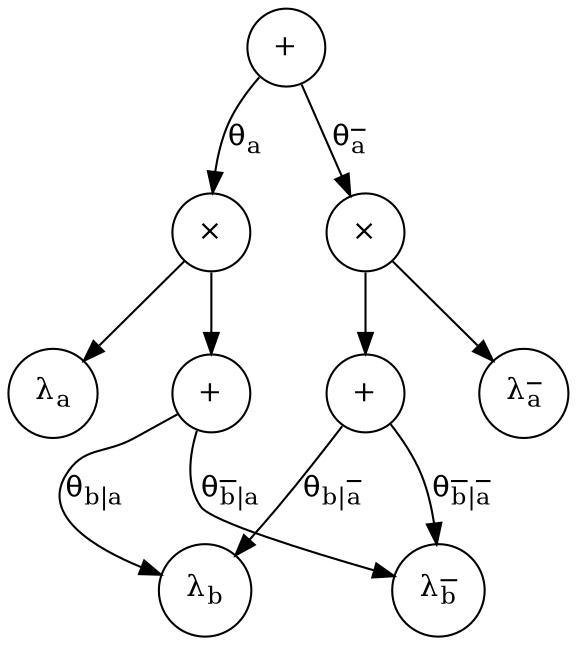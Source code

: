 digraph {
  graph [nodesep="0.5"];

  root [label="+",shape=circle];
  la [label=<&lambda;<sub>a</sub>>,shape=circle];
  lna [label=<&lambda;<sub><o>a</o></sub>>,shape=circle];
  m1, m2 [label=<&times;>,shape=circle];
  s1, s2 [label="+",shape=circle];
  lb [label=<&lambda;<sub>b</sub>>,shape=circle];
  lnb [label=<&lambda;<sub><o>b</o></sub>>,shape=circle];

  root -> m1 [label=<&theta;<sub>a</sub>>];
  root -> m2 [label=<&theta;<sub><o>a</o></sub>>];
  m1 -> la;
  m1 -> s1;
  m2 -> s2;
  m2 -> lna;
  s1 -> lb [label=<&theta;<sub>b|a</sub>>];
  s1 -> lnb [label=<&theta;<sub><o>b</o>|a</sub>>];
  s2 -> lb [label=<&theta;<sub>b|<o>a</o></sub>>];
  s2 -> lnb [label=<&theta;<sub><o>b</o>|<o>a</o></sub>>];

  rank=same; root;
  rank=same; m1; m2;
  rank=same; la; s1; s2; lna;
  rank=same; lb; lnb;
}
